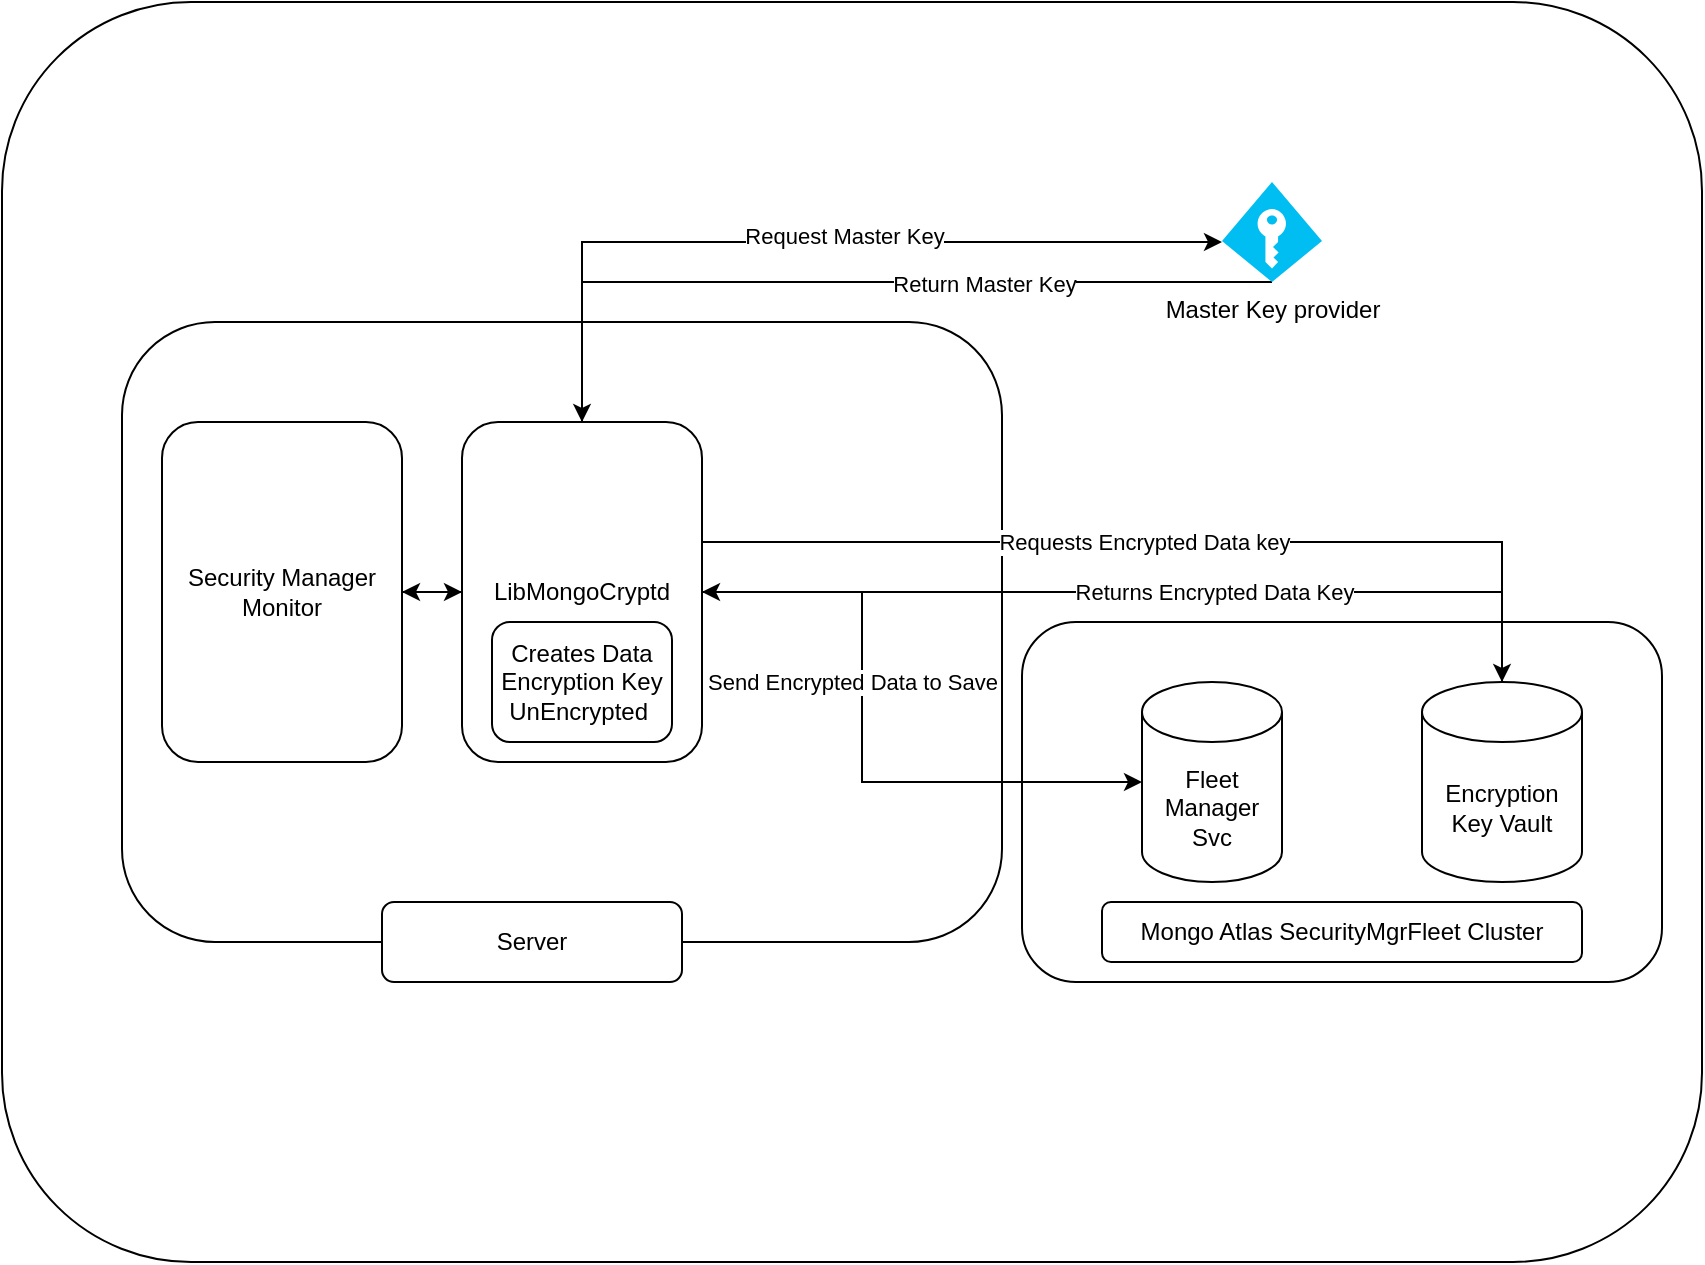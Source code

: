 <mxfile version="21.0.6" type="github">
  <diagram name="Page-1" id="cob2DJMLG8WmcaNgg1QQ">
    <mxGraphModel dx="1050" dy="1649" grid="1" gridSize="10" guides="1" tooltips="1" connect="1" arrows="1" fold="1" page="1" pageScale="1" pageWidth="850" pageHeight="1100" math="0" shadow="0">
      <root>
        <mxCell id="0" />
        <mxCell id="1" parent="0" />
        <mxCell id="3rQfZZwson84-5eqdfu2-1" value="" style="rounded=1;whiteSpace=wrap;html=1;" vertex="1" parent="1">
          <mxGeometry x="30" y="-170" width="850" height="630" as="geometry" />
        </mxCell>
        <mxCell id="3rQfZZwson84-5eqdfu2-2" value="" style="rounded=1;whiteSpace=wrap;html=1;" vertex="1" parent="1">
          <mxGeometry x="90" y="-10" width="440" height="310" as="geometry" />
        </mxCell>
        <mxCell id="3rQfZZwson84-5eqdfu2-25" style="edgeStyle=orthogonalEdgeStyle;rounded=0;orthogonalLoop=1;jettySize=auto;html=1;" edge="1" parent="1" source="3rQfZZwson84-5eqdfu2-3">
          <mxGeometry relative="1" as="geometry">
            <mxPoint x="260" y="125" as="targetPoint" />
          </mxGeometry>
        </mxCell>
        <mxCell id="3rQfZZwson84-5eqdfu2-3" value="Security Manager Monitor" style="rounded=1;whiteSpace=wrap;html=1;" vertex="1" parent="1">
          <mxGeometry x="110" y="40" width="120" height="170" as="geometry" />
        </mxCell>
        <mxCell id="3rQfZZwson84-5eqdfu2-8" style="edgeStyle=orthogonalEdgeStyle;rounded=0;orthogonalLoop=1;jettySize=auto;html=1;entryX=0;entryY=0.59;entryDx=0;entryDy=0;entryPerimeter=0;" edge="1" parent="1" source="3rQfZZwson84-5eqdfu2-4" target="3rQfZZwson84-5eqdfu2-6">
          <mxGeometry relative="1" as="geometry">
            <Array as="points">
              <mxPoint x="320" y="-50" />
              <mxPoint x="640" y="-50" />
            </Array>
          </mxGeometry>
        </mxCell>
        <mxCell id="3rQfZZwson84-5eqdfu2-10" value="Request Master Key" style="edgeLabel;html=1;align=center;verticalAlign=middle;resizable=0;points=[];" vertex="1" connectable="0" parent="3rQfZZwson84-5eqdfu2-8">
          <mxGeometry x="0.074" y="4" relative="1" as="geometry">
            <mxPoint y="1" as="offset" />
          </mxGeometry>
        </mxCell>
        <mxCell id="3rQfZZwson84-5eqdfu2-24" style="edgeStyle=orthogonalEdgeStyle;rounded=0;orthogonalLoop=1;jettySize=auto;html=1;entryX=1;entryY=0.5;entryDx=0;entryDy=0;" edge="1" parent="1" source="3rQfZZwson84-5eqdfu2-4" target="3rQfZZwson84-5eqdfu2-3">
          <mxGeometry relative="1" as="geometry" />
        </mxCell>
        <mxCell id="3rQfZZwson84-5eqdfu2-4" value="LibMongoCryptd" style="rounded=1;whiteSpace=wrap;html=1;" vertex="1" parent="1">
          <mxGeometry x="260" y="40" width="120" height="170" as="geometry" />
        </mxCell>
        <mxCell id="3rQfZZwson84-5eqdfu2-9" style="edgeStyle=orthogonalEdgeStyle;rounded=0;orthogonalLoop=1;jettySize=auto;html=1;entryX=0.5;entryY=0;entryDx=0;entryDy=0;exitX=0.5;exitY=1;exitDx=0;exitDy=0;exitPerimeter=0;" edge="1" parent="1" source="3rQfZZwson84-5eqdfu2-6" target="3rQfZZwson84-5eqdfu2-4">
          <mxGeometry relative="1" as="geometry">
            <mxPoint x="380" y="130" as="targetPoint" />
            <Array as="points">
              <mxPoint x="320" y="-30" />
            </Array>
          </mxGeometry>
        </mxCell>
        <mxCell id="3rQfZZwson84-5eqdfu2-11" value="Return Master Key" style="edgeLabel;html=1;align=center;verticalAlign=middle;resizable=0;points=[];" vertex="1" connectable="0" parent="3rQfZZwson84-5eqdfu2-9">
          <mxGeometry x="-0.303" y="1" relative="1" as="geometry">
            <mxPoint as="offset" />
          </mxGeometry>
        </mxCell>
        <mxCell id="3rQfZZwson84-5eqdfu2-6" value="Master Key provider" style="verticalLabelPosition=bottom;html=1;verticalAlign=top;align=center;strokeColor=none;fillColor=#00BEF2;shape=mxgraph.azure.access_control;" vertex="1" parent="1">
          <mxGeometry x="640" y="-80" width="50" height="50" as="geometry" />
        </mxCell>
        <mxCell id="3rQfZZwson84-5eqdfu2-13" value="Creates Data Encryption Key UnEncrypted&amp;nbsp;" style="rounded=1;whiteSpace=wrap;html=1;" vertex="1" parent="1">
          <mxGeometry x="275" y="140" width="90" height="60" as="geometry" />
        </mxCell>
        <mxCell id="3rQfZZwson84-5eqdfu2-17" value="" style="rounded=1;whiteSpace=wrap;html=1;" vertex="1" parent="1">
          <mxGeometry x="540" y="140" width="320" height="180" as="geometry" />
        </mxCell>
        <mxCell id="3rQfZZwson84-5eqdfu2-5" value="Encryption Key Vault" style="shape=cylinder3;whiteSpace=wrap;html=1;boundedLbl=1;backgroundOutline=1;size=15;" vertex="1" parent="1">
          <mxGeometry x="740" y="170" width="80" height="100" as="geometry" />
        </mxCell>
        <mxCell id="3rQfZZwson84-5eqdfu2-7" style="edgeStyle=orthogonalEdgeStyle;rounded=0;orthogonalLoop=1;jettySize=auto;html=1;" edge="1" parent="1" source="3rQfZZwson84-5eqdfu2-4" target="3rQfZZwson84-5eqdfu2-5">
          <mxGeometry relative="1" as="geometry">
            <Array as="points">
              <mxPoint x="780" y="100" />
            </Array>
          </mxGeometry>
        </mxCell>
        <mxCell id="3rQfZZwson84-5eqdfu2-12" value="Requests Encrypted Data key" style="edgeLabel;html=1;align=center;verticalAlign=middle;resizable=0;points=[];" vertex="1" connectable="0" parent="3rQfZZwson84-5eqdfu2-7">
          <mxGeometry x="-0.059" relative="1" as="geometry">
            <mxPoint as="offset" />
          </mxGeometry>
        </mxCell>
        <mxCell id="3rQfZZwson84-5eqdfu2-14" style="edgeStyle=orthogonalEdgeStyle;rounded=0;orthogonalLoop=1;jettySize=auto;html=1;entryX=1;entryY=0.5;entryDx=0;entryDy=0;" edge="1" parent="1" source="3rQfZZwson84-5eqdfu2-5" target="3rQfZZwson84-5eqdfu2-4">
          <mxGeometry relative="1" as="geometry">
            <Array as="points">
              <mxPoint x="780" y="125" />
            </Array>
          </mxGeometry>
        </mxCell>
        <mxCell id="3rQfZZwson84-5eqdfu2-15" value="Returns Encrypted Data Key" style="edgeLabel;html=1;align=center;verticalAlign=middle;resizable=0;points=[];" vertex="1" connectable="0" parent="3rQfZZwson84-5eqdfu2-14">
          <mxGeometry x="-0.477" relative="1" as="geometry">
            <mxPoint x="-73" as="offset" />
          </mxGeometry>
        </mxCell>
        <mxCell id="3rQfZZwson84-5eqdfu2-20" value="Fleet Manager Svc" style="shape=cylinder3;whiteSpace=wrap;html=1;boundedLbl=1;backgroundOutline=1;size=15;" vertex="1" parent="1">
          <mxGeometry x="600" y="170" width="70" height="100" as="geometry" />
        </mxCell>
        <mxCell id="3rQfZZwson84-5eqdfu2-21" style="edgeStyle=orthogonalEdgeStyle;rounded=0;orthogonalLoop=1;jettySize=auto;html=1;" edge="1" parent="1" source="3rQfZZwson84-5eqdfu2-4" target="3rQfZZwson84-5eqdfu2-20">
          <mxGeometry relative="1" as="geometry">
            <Array as="points">
              <mxPoint x="460" y="125" />
              <mxPoint x="460" y="220" />
            </Array>
          </mxGeometry>
        </mxCell>
        <mxCell id="3rQfZZwson84-5eqdfu2-22" value="Send Encrypted Data to Save" style="edgeLabel;html=1;align=center;verticalAlign=middle;resizable=0;points=[];" vertex="1" connectable="0" parent="3rQfZZwson84-5eqdfu2-21">
          <mxGeometry x="0.067" y="-2" relative="1" as="geometry">
            <mxPoint x="-3" y="-43" as="offset" />
          </mxGeometry>
        </mxCell>
        <mxCell id="3rQfZZwson84-5eqdfu2-23" value="Mongo Atlas SecurityMgrFleet Cluster" style="rounded=1;whiteSpace=wrap;html=1;" vertex="1" parent="1">
          <mxGeometry x="580" y="280" width="240" height="30" as="geometry" />
        </mxCell>
        <mxCell id="3rQfZZwson84-5eqdfu2-26" value="Server" style="rounded=1;whiteSpace=wrap;html=1;" vertex="1" parent="1">
          <mxGeometry x="220" y="280" width="150" height="40" as="geometry" />
        </mxCell>
      </root>
    </mxGraphModel>
  </diagram>
</mxfile>
